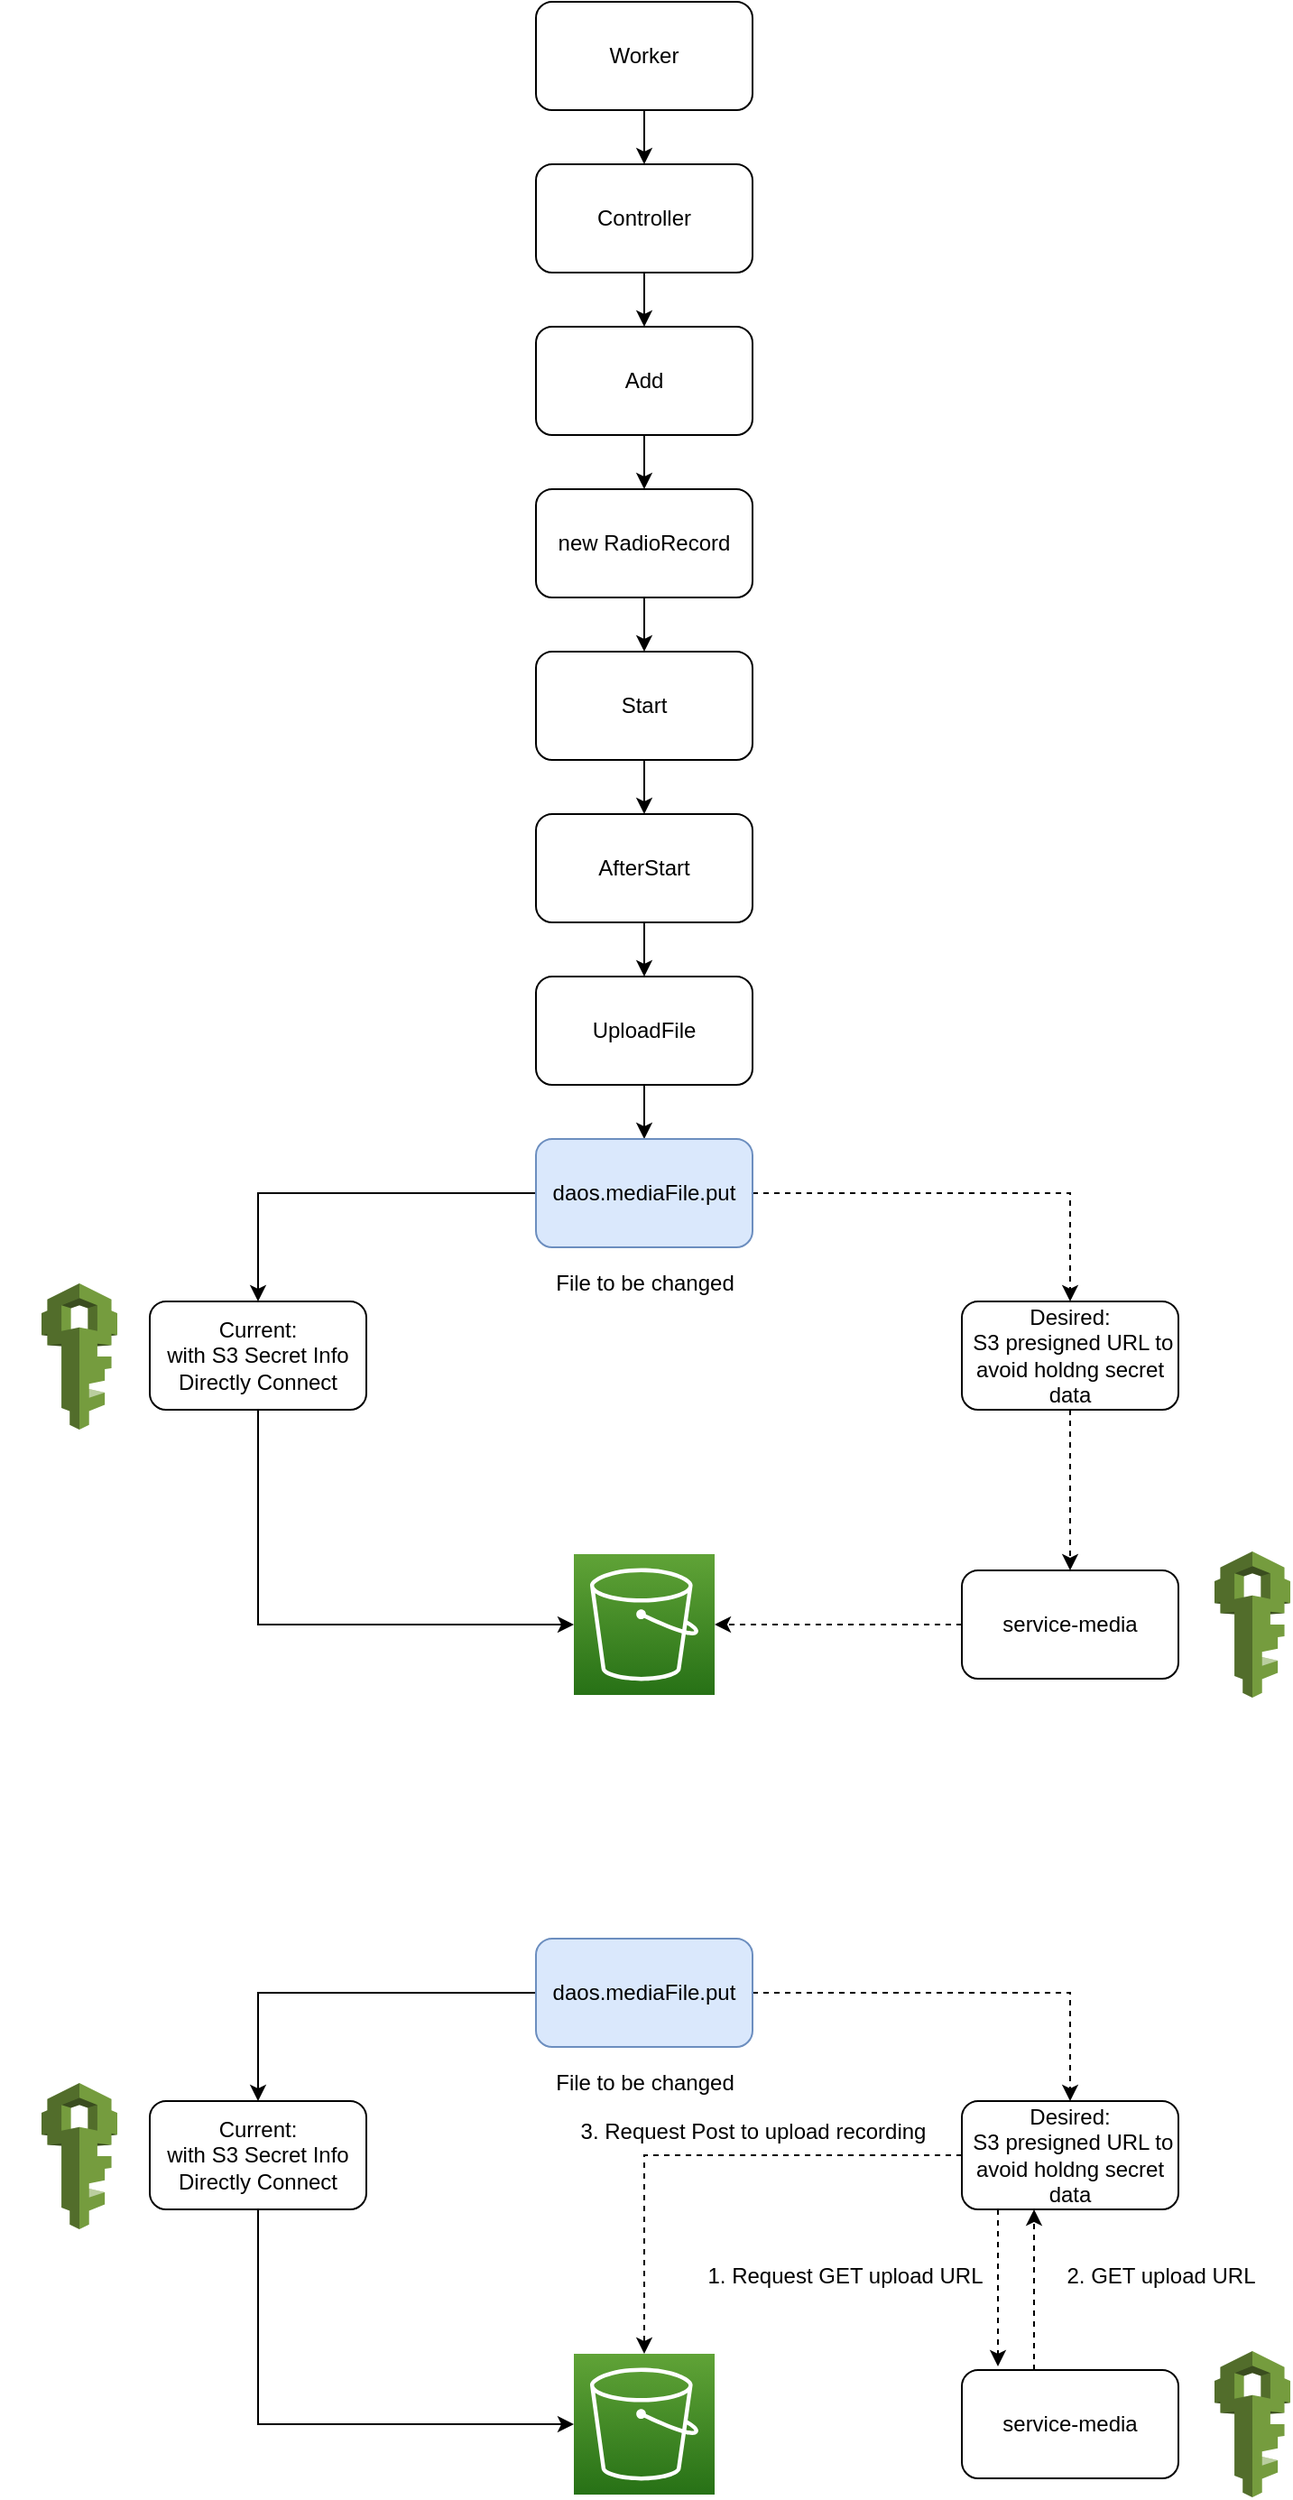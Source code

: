 <mxfile version="18.0.1" type="github">
  <diagram id="ny3oVwAZ4V_wvto3aZBs" name="Page-1">
    <mxGraphModel dx="809" dy="1111" grid="1" gridSize="10" guides="1" tooltips="1" connect="1" arrows="1" fold="1" page="1" pageScale="1" pageWidth="827" pageHeight="1169" math="0" shadow="0">
      <root>
        <mxCell id="0" />
        <mxCell id="1" parent="0" />
        <mxCell id="yP4ieVi-nLM1ygez4TLR-7" value="" style="edgeStyle=orthogonalEdgeStyle;rounded=0;orthogonalLoop=1;jettySize=auto;html=1;" edge="1" parent="1" source="yP4ieVi-nLM1ygez4TLR-1" target="yP4ieVi-nLM1ygez4TLR-2">
          <mxGeometry relative="1" as="geometry" />
        </mxCell>
        <mxCell id="yP4ieVi-nLM1ygez4TLR-1" value="Worker" style="rounded=1;whiteSpace=wrap;html=1;" vertex="1" parent="1">
          <mxGeometry x="354" y="110" width="120" height="60" as="geometry" />
        </mxCell>
        <mxCell id="yP4ieVi-nLM1ygez4TLR-8" value="" style="edgeStyle=orthogonalEdgeStyle;rounded=0;orthogonalLoop=1;jettySize=auto;html=1;" edge="1" parent="1" source="yP4ieVi-nLM1ygez4TLR-2" target="yP4ieVi-nLM1ygez4TLR-3">
          <mxGeometry relative="1" as="geometry" />
        </mxCell>
        <mxCell id="yP4ieVi-nLM1ygez4TLR-2" value="Controller" style="rounded=1;whiteSpace=wrap;html=1;" vertex="1" parent="1">
          <mxGeometry x="354" y="200" width="120" height="60" as="geometry" />
        </mxCell>
        <mxCell id="yP4ieVi-nLM1ygez4TLR-9" value="" style="edgeStyle=orthogonalEdgeStyle;rounded=0;orthogonalLoop=1;jettySize=auto;html=1;" edge="1" parent="1" source="yP4ieVi-nLM1ygez4TLR-3" target="yP4ieVi-nLM1ygez4TLR-4">
          <mxGeometry relative="1" as="geometry" />
        </mxCell>
        <mxCell id="yP4ieVi-nLM1ygez4TLR-3" value="Add" style="rounded=1;whiteSpace=wrap;html=1;" vertex="1" parent="1">
          <mxGeometry x="354" y="290" width="120" height="60" as="geometry" />
        </mxCell>
        <mxCell id="yP4ieVi-nLM1ygez4TLR-10" value="" style="edgeStyle=orthogonalEdgeStyle;rounded=0;orthogonalLoop=1;jettySize=auto;html=1;" edge="1" parent="1" source="yP4ieVi-nLM1ygez4TLR-4" target="yP4ieVi-nLM1ygez4TLR-5">
          <mxGeometry relative="1" as="geometry" />
        </mxCell>
        <mxCell id="yP4ieVi-nLM1ygez4TLR-4" value="new RadioRecord" style="rounded=1;whiteSpace=wrap;html=1;" vertex="1" parent="1">
          <mxGeometry x="354" y="380" width="120" height="60" as="geometry" />
        </mxCell>
        <mxCell id="yP4ieVi-nLM1ygez4TLR-11" value="" style="edgeStyle=orthogonalEdgeStyle;rounded=0;orthogonalLoop=1;jettySize=auto;html=1;" edge="1" parent="1" source="yP4ieVi-nLM1ygez4TLR-5" target="yP4ieVi-nLM1ygez4TLR-6">
          <mxGeometry relative="1" as="geometry" />
        </mxCell>
        <mxCell id="yP4ieVi-nLM1ygez4TLR-5" value="Start" style="rounded=1;whiteSpace=wrap;html=1;" vertex="1" parent="1">
          <mxGeometry x="354" y="470" width="120" height="60" as="geometry" />
        </mxCell>
        <mxCell id="yP4ieVi-nLM1ygez4TLR-13" value="" style="edgeStyle=orthogonalEdgeStyle;rounded=0;orthogonalLoop=1;jettySize=auto;html=1;" edge="1" parent="1" source="yP4ieVi-nLM1ygez4TLR-6" target="yP4ieVi-nLM1ygez4TLR-12">
          <mxGeometry relative="1" as="geometry" />
        </mxCell>
        <mxCell id="yP4ieVi-nLM1ygez4TLR-6" value="AfterStart" style="rounded=1;whiteSpace=wrap;html=1;" vertex="1" parent="1">
          <mxGeometry x="354" y="560" width="120" height="60" as="geometry" />
        </mxCell>
        <mxCell id="yP4ieVi-nLM1ygez4TLR-15" style="edgeStyle=orthogonalEdgeStyle;rounded=0;orthogonalLoop=1;jettySize=auto;html=1;" edge="1" parent="1" source="yP4ieVi-nLM1ygez4TLR-12" target="yP4ieVi-nLM1ygez4TLR-14">
          <mxGeometry relative="1" as="geometry" />
        </mxCell>
        <mxCell id="yP4ieVi-nLM1ygez4TLR-12" value="UploadFile" style="rounded=1;whiteSpace=wrap;html=1;" vertex="1" parent="1">
          <mxGeometry x="354" y="650" width="120" height="60" as="geometry" />
        </mxCell>
        <mxCell id="yP4ieVi-nLM1ygez4TLR-17" value="" style="edgeStyle=orthogonalEdgeStyle;rounded=0;orthogonalLoop=1;jettySize=auto;html=1;" edge="1" parent="1" source="yP4ieVi-nLM1ygez4TLR-14" target="yP4ieVi-nLM1ygez4TLR-16">
          <mxGeometry relative="1" as="geometry" />
        </mxCell>
        <mxCell id="yP4ieVi-nLM1ygez4TLR-19" style="edgeStyle=orthogonalEdgeStyle;rounded=0;orthogonalLoop=1;jettySize=auto;html=1;dashed=1;" edge="1" parent="1" source="yP4ieVi-nLM1ygez4TLR-14" target="yP4ieVi-nLM1ygez4TLR-18">
          <mxGeometry relative="1" as="geometry" />
        </mxCell>
        <mxCell id="yP4ieVi-nLM1ygez4TLR-14" value="daos.mediaFile.put" style="rounded=1;whiteSpace=wrap;html=1;fillColor=#dae8fc;strokeColor=#6c8ebf;" vertex="1" parent="1">
          <mxGeometry x="354" y="740" width="120" height="60" as="geometry" />
        </mxCell>
        <mxCell id="yP4ieVi-nLM1ygez4TLR-22" style="edgeStyle=orthogonalEdgeStyle;orthogonalLoop=1;jettySize=auto;html=1;rounded=0;" edge="1" parent="1" source="yP4ieVi-nLM1ygez4TLR-16" target="yP4ieVi-nLM1ygez4TLR-21">
          <mxGeometry relative="1" as="geometry">
            <Array as="points">
              <mxPoint x="200" y="1009" />
            </Array>
          </mxGeometry>
        </mxCell>
        <mxCell id="yP4ieVi-nLM1ygez4TLR-16" value="Current:&lt;br&gt;with S3 Secret Info&lt;br&gt;Directly Connect" style="rounded=1;whiteSpace=wrap;html=1;" vertex="1" parent="1">
          <mxGeometry x="140" y="830" width="120" height="60" as="geometry" />
        </mxCell>
        <mxCell id="yP4ieVi-nLM1ygez4TLR-24" style="edgeStyle=orthogonalEdgeStyle;rounded=0;orthogonalLoop=1;jettySize=auto;html=1;entryX=0.5;entryY=0;entryDx=0;entryDy=0;dashed=1;" edge="1" parent="1" source="yP4ieVi-nLM1ygez4TLR-18" target="yP4ieVi-nLM1ygez4TLR-23">
          <mxGeometry relative="1" as="geometry" />
        </mxCell>
        <mxCell id="yP4ieVi-nLM1ygez4TLR-18" value="Desired:&lt;br&gt;&amp;nbsp;S3 presigned URL to avoid holdng secret data" style="rounded=1;whiteSpace=wrap;html=1;" vertex="1" parent="1">
          <mxGeometry x="590" y="830" width="120" height="60" as="geometry" />
        </mxCell>
        <mxCell id="yP4ieVi-nLM1ygez4TLR-21" value="" style="sketch=0;points=[[0,0,0],[0.25,0,0],[0.5,0,0],[0.75,0,0],[1,0,0],[0,1,0],[0.25,1,0],[0.5,1,0],[0.75,1,0],[1,1,0],[0,0.25,0],[0,0.5,0],[0,0.75,0],[1,0.25,0],[1,0.5,0],[1,0.75,0]];outlineConnect=0;fontColor=#232F3E;gradientColor=#60A337;gradientDirection=north;fillColor=#277116;strokeColor=#ffffff;dashed=0;verticalLabelPosition=bottom;verticalAlign=top;align=center;html=1;fontSize=12;fontStyle=0;aspect=fixed;shape=mxgraph.aws4.resourceIcon;resIcon=mxgraph.aws4.s3;" vertex="1" parent="1">
          <mxGeometry x="375" y="970" width="78" height="78" as="geometry" />
        </mxCell>
        <mxCell id="yP4ieVi-nLM1ygez4TLR-25" style="edgeStyle=orthogonalEdgeStyle;rounded=0;orthogonalLoop=1;jettySize=auto;html=1;entryX=1;entryY=0.5;entryDx=0;entryDy=0;entryPerimeter=0;dashed=1;" edge="1" parent="1" source="yP4ieVi-nLM1ygez4TLR-23" target="yP4ieVi-nLM1ygez4TLR-21">
          <mxGeometry relative="1" as="geometry" />
        </mxCell>
        <mxCell id="yP4ieVi-nLM1ygez4TLR-23" value="service-media" style="rounded=1;whiteSpace=wrap;html=1;" vertex="1" parent="1">
          <mxGeometry x="590" y="979" width="120" height="60" as="geometry" />
        </mxCell>
        <mxCell id="yP4ieVi-nLM1ygez4TLR-26" value="File to be changed&lt;br&gt;" style="text;html=1;align=center;verticalAlign=middle;resizable=0;points=[];autosize=1;strokeColor=none;fillColor=none;" vertex="1" parent="1">
          <mxGeometry x="359" y="810" width="110" height="20" as="geometry" />
        </mxCell>
        <mxCell id="yP4ieVi-nLM1ygez4TLR-27" value="" style="outlineConnect=0;dashed=0;verticalLabelPosition=bottom;verticalAlign=top;align=center;html=1;shape=mxgraph.aws3.iam;fillColor=#759C3E;gradientColor=none;" vertex="1" parent="1">
          <mxGeometry x="80" y="820" width="42" height="81" as="geometry" />
        </mxCell>
        <mxCell id="yP4ieVi-nLM1ygez4TLR-28" value="" style="outlineConnect=0;dashed=0;verticalLabelPosition=bottom;verticalAlign=top;align=center;html=1;shape=mxgraph.aws3.iam;fillColor=#759C3E;gradientColor=none;" vertex="1" parent="1">
          <mxGeometry x="730" y="968.5" width="42" height="81" as="geometry" />
        </mxCell>
        <mxCell id="yP4ieVi-nLM1ygez4TLR-29" value="" style="shape=image;html=1;verticalAlign=top;verticalLabelPosition=bottom;labelBackgroundColor=#ffffff;imageAspect=0;aspect=fixed;image=https://cdn3.iconfinder.com/data/icons/flat-actions-icons-9/792/Close_Icon-128.png" vertex="1" parent="1">
          <mxGeometry x="57" y="810" width="88" height="88" as="geometry" />
        </mxCell>
        <mxCell id="yP4ieVi-nLM1ygez4TLR-30" value="" style="shape=image;html=1;verticalAlign=top;verticalLabelPosition=bottom;labelBackgroundColor=#ffffff;imageAspect=0;aspect=fixed;image=https://cdn3.iconfinder.com/data/icons/flat-actions-icons-9/792/Close_Icon-128.png" vertex="1" parent="1">
          <mxGeometry x="220" y="726" width="88" height="88" as="geometry" />
        </mxCell>
        <mxCell id="yP4ieVi-nLM1ygez4TLR-32" value="" style="edgeStyle=orthogonalEdgeStyle;rounded=0;orthogonalLoop=1;jettySize=auto;html=1;" edge="1" parent="1" source="yP4ieVi-nLM1ygez4TLR-34" target="yP4ieVi-nLM1ygez4TLR-36">
          <mxGeometry relative="1" as="geometry" />
        </mxCell>
        <mxCell id="yP4ieVi-nLM1ygez4TLR-33" style="edgeStyle=orthogonalEdgeStyle;rounded=0;orthogonalLoop=1;jettySize=auto;html=1;dashed=1;" edge="1" parent="1" source="yP4ieVi-nLM1ygez4TLR-34" target="yP4ieVi-nLM1ygez4TLR-38">
          <mxGeometry relative="1" as="geometry" />
        </mxCell>
        <mxCell id="yP4ieVi-nLM1ygez4TLR-34" value="daos.mediaFile.put" style="rounded=1;whiteSpace=wrap;html=1;fillColor=#dae8fc;strokeColor=#6c8ebf;" vertex="1" parent="1">
          <mxGeometry x="354" y="1183" width="120" height="60" as="geometry" />
        </mxCell>
        <mxCell id="yP4ieVi-nLM1ygez4TLR-35" style="edgeStyle=orthogonalEdgeStyle;orthogonalLoop=1;jettySize=auto;html=1;rounded=0;" edge="1" parent="1" source="yP4ieVi-nLM1ygez4TLR-36" target="yP4ieVi-nLM1ygez4TLR-39">
          <mxGeometry relative="1" as="geometry">
            <Array as="points">
              <mxPoint x="200" y="1452" />
            </Array>
          </mxGeometry>
        </mxCell>
        <mxCell id="yP4ieVi-nLM1ygez4TLR-36" value="Current:&lt;br&gt;with S3 Secret Info&lt;br&gt;Directly Connect" style="rounded=1;whiteSpace=wrap;html=1;" vertex="1" parent="1">
          <mxGeometry x="140" y="1273" width="120" height="60" as="geometry" />
        </mxCell>
        <mxCell id="yP4ieVi-nLM1ygez4TLR-51" style="edgeStyle=orthogonalEdgeStyle;rounded=0;orthogonalLoop=1;jettySize=auto;html=1;dashed=1;" edge="1" parent="1" source="yP4ieVi-nLM1ygez4TLR-38">
          <mxGeometry relative="1" as="geometry">
            <mxPoint x="610" y="1420" as="targetPoint" />
            <Array as="points">
              <mxPoint x="610" y="1360" />
              <mxPoint x="610" y="1360" />
            </Array>
          </mxGeometry>
        </mxCell>
        <mxCell id="yP4ieVi-nLM1ygez4TLR-53" style="edgeStyle=orthogonalEdgeStyle;rounded=0;orthogonalLoop=1;jettySize=auto;html=1;dashed=1;" edge="1" parent="1" source="yP4ieVi-nLM1ygez4TLR-38" target="yP4ieVi-nLM1ygez4TLR-39">
          <mxGeometry relative="1" as="geometry" />
        </mxCell>
        <mxCell id="yP4ieVi-nLM1ygez4TLR-38" value="Desired:&lt;br&gt;&amp;nbsp;S3 presigned URL to avoid holdng secret data" style="rounded=1;whiteSpace=wrap;html=1;" vertex="1" parent="1">
          <mxGeometry x="590" y="1273" width="120" height="60" as="geometry" />
        </mxCell>
        <mxCell id="yP4ieVi-nLM1ygez4TLR-39" value="" style="sketch=0;points=[[0,0,0],[0.25,0,0],[0.5,0,0],[0.75,0,0],[1,0,0],[0,1,0],[0.25,1,0],[0.5,1,0],[0.75,1,0],[1,1,0],[0,0.25,0],[0,0.5,0],[0,0.75,0],[1,0.25,0],[1,0.5,0],[1,0.75,0]];outlineConnect=0;fontColor=#232F3E;gradientColor=#60A337;gradientDirection=north;fillColor=#277116;strokeColor=#ffffff;dashed=0;verticalLabelPosition=bottom;verticalAlign=top;align=center;html=1;fontSize=12;fontStyle=0;aspect=fixed;shape=mxgraph.aws4.resourceIcon;resIcon=mxgraph.aws4.s3;" vertex="1" parent="1">
          <mxGeometry x="375" y="1413" width="78" height="78" as="geometry" />
        </mxCell>
        <mxCell id="yP4ieVi-nLM1ygez4TLR-48" style="edgeStyle=orthogonalEdgeStyle;rounded=0;orthogonalLoop=1;jettySize=auto;html=1;dashed=1;" edge="1" parent="1" source="yP4ieVi-nLM1ygez4TLR-41" target="yP4ieVi-nLM1ygez4TLR-38">
          <mxGeometry relative="1" as="geometry">
            <Array as="points">
              <mxPoint x="630" y="1370" />
              <mxPoint x="630" y="1370" />
            </Array>
          </mxGeometry>
        </mxCell>
        <mxCell id="yP4ieVi-nLM1ygez4TLR-41" value="service-media" style="rounded=1;whiteSpace=wrap;html=1;" vertex="1" parent="1">
          <mxGeometry x="590" y="1422" width="120" height="60" as="geometry" />
        </mxCell>
        <mxCell id="yP4ieVi-nLM1ygez4TLR-42" value="File to be changed&lt;br&gt;" style="text;html=1;align=center;verticalAlign=middle;resizable=0;points=[];autosize=1;strokeColor=none;fillColor=none;" vertex="1" parent="1">
          <mxGeometry x="359" y="1253" width="110" height="20" as="geometry" />
        </mxCell>
        <mxCell id="yP4ieVi-nLM1ygez4TLR-43" value="" style="outlineConnect=0;dashed=0;verticalLabelPosition=bottom;verticalAlign=top;align=center;html=1;shape=mxgraph.aws3.iam;fillColor=#759C3E;gradientColor=none;" vertex="1" parent="1">
          <mxGeometry x="80" y="1263" width="42" height="81" as="geometry" />
        </mxCell>
        <mxCell id="yP4ieVi-nLM1ygez4TLR-44" value="" style="outlineConnect=0;dashed=0;verticalLabelPosition=bottom;verticalAlign=top;align=center;html=1;shape=mxgraph.aws3.iam;fillColor=#759C3E;gradientColor=none;" vertex="1" parent="1">
          <mxGeometry x="730" y="1411.5" width="42" height="81" as="geometry" />
        </mxCell>
        <mxCell id="yP4ieVi-nLM1ygez4TLR-45" value="" style="shape=image;html=1;verticalAlign=top;verticalLabelPosition=bottom;labelBackgroundColor=#ffffff;imageAspect=0;aspect=fixed;image=https://cdn3.iconfinder.com/data/icons/flat-actions-icons-9/792/Close_Icon-128.png" vertex="1" parent="1">
          <mxGeometry x="57" y="1253" width="88" height="88" as="geometry" />
        </mxCell>
        <mxCell id="yP4ieVi-nLM1ygez4TLR-46" value="" style="shape=image;html=1;verticalAlign=top;verticalLabelPosition=bottom;labelBackgroundColor=#ffffff;imageAspect=0;aspect=fixed;image=https://cdn3.iconfinder.com/data/icons/flat-actions-icons-9/792/Close_Icon-128.png" vertex="1" parent="1">
          <mxGeometry x="220" y="1169" width="88" height="88" as="geometry" />
        </mxCell>
        <mxCell id="yP4ieVi-nLM1ygez4TLR-49" value="2. GET upload URL" style="text;html=1;align=center;verticalAlign=middle;resizable=0;points=[];autosize=1;strokeColor=none;fillColor=none;" vertex="1" parent="1">
          <mxGeometry x="640" y="1360" width="120" height="20" as="geometry" />
        </mxCell>
        <mxCell id="yP4ieVi-nLM1ygez4TLR-50" value="1. Request GET upload URL" style="text;html=1;align=center;verticalAlign=middle;resizable=0;points=[];autosize=1;strokeColor=none;fillColor=none;" vertex="1" parent="1">
          <mxGeometry x="440" y="1360" width="170" height="20" as="geometry" />
        </mxCell>
        <mxCell id="yP4ieVi-nLM1ygez4TLR-54" value="3. Request Post to upload recording" style="text;html=1;align=center;verticalAlign=middle;resizable=0;points=[];autosize=1;strokeColor=none;fillColor=none;" vertex="1" parent="1">
          <mxGeometry x="369" y="1280" width="210" height="20" as="geometry" />
        </mxCell>
      </root>
    </mxGraphModel>
  </diagram>
</mxfile>
